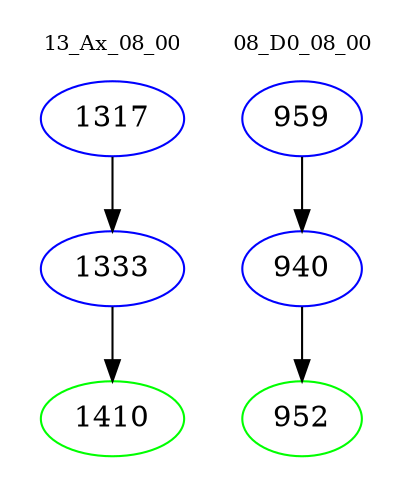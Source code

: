digraph{
subgraph cluster_0 {
color = white
label = "13_Ax_08_00";
fontsize=10;
T0_1317 [label="1317", color="blue"]
T0_1317 -> T0_1333 [color="black"]
T0_1333 [label="1333", color="blue"]
T0_1333 -> T0_1410 [color="black"]
T0_1410 [label="1410", color="green"]
}
subgraph cluster_1 {
color = white
label = "08_D0_08_00";
fontsize=10;
T1_959 [label="959", color="blue"]
T1_959 -> T1_940 [color="black"]
T1_940 [label="940", color="blue"]
T1_940 -> T1_952 [color="black"]
T1_952 [label="952", color="green"]
}
}
